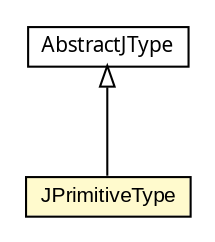 #!/usr/local/bin/dot
#
# Class diagram 
# Generated by UMLGraph version 5.1 (http://www.umlgraph.org/)
#

digraph G {
	edge [fontname="arial",fontsize=10,labelfontname="arial",labelfontsize=10];
	node [fontname="arial",fontsize=10,shape=plaintext];
	nodesep=0.25;
	ranksep=0.5;
	// com.helger.jcodemodel.JPrimitiveType
	c2182 [label=<<table title="com.helger.jcodemodel.JPrimitiveType" border="0" cellborder="1" cellspacing="0" cellpadding="2" port="p" bgcolor="lemonChiffon" href="./JPrimitiveType.html">
		<tr><td><table border="0" cellspacing="0" cellpadding="1">
<tr><td align="center" balign="center"> JPrimitiveType </td></tr>
		</table></td></tr>
		</table>>, fontname="arial", fontcolor="black", fontsize=10.0];
	// com.helger.jcodemodel.AbstractJType
	c2252 [label=<<table title="com.helger.jcodemodel.AbstractJType" border="0" cellborder="1" cellspacing="0" cellpadding="2" port="p" href="./AbstractJType.html">
		<tr><td><table border="0" cellspacing="0" cellpadding="1">
<tr><td align="center" balign="center"><font face="ariali"> AbstractJType </font></td></tr>
		</table></td></tr>
		</table>>, fontname="arial", fontcolor="black", fontsize=10.0];
	//com.helger.jcodemodel.JPrimitiveType extends com.helger.jcodemodel.AbstractJType
	c2252:p -> c2182:p [dir=back,arrowtail=empty];
}

